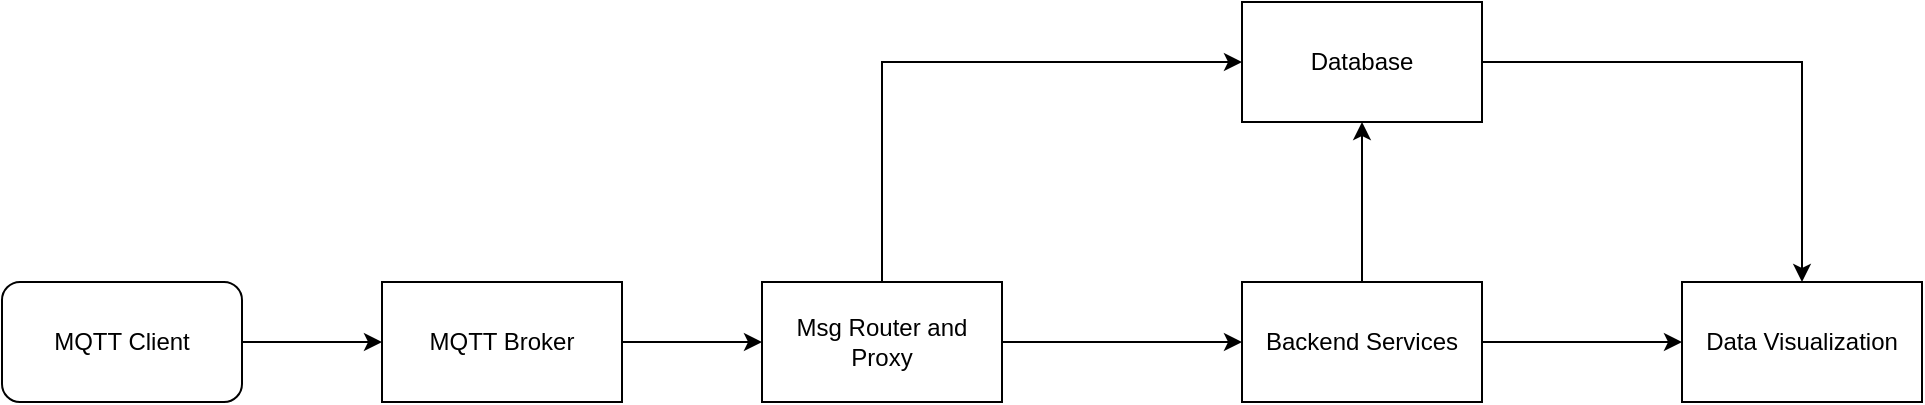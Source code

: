 <mxfile version="13.10.0" type="embed">
    <diagram id="dap2RLaYpuF_w7H5zPM0" name="第 1 页">
        <mxGraphModel dx="1679" dy="1150" grid="1" gridSize="10" guides="1" tooltips="1" connect="1" arrows="1" fold="1" page="1" pageScale="1" pageWidth="1200" pageHeight="1600" math="0" shadow="0">
            <root>
                <mxCell id="0"/>
                <mxCell id="1" parent="0"/>
                <mxCell id="p0cVRTQ8N3eLqtU5uy-o-3" style="edgeStyle=orthogonalEdgeStyle;rounded=0;orthogonalLoop=1;jettySize=auto;html=1;exitX=1;exitY=0.5;exitDx=0;exitDy=0;entryX=0;entryY=0.5;entryDx=0;entryDy=0;" parent="1" source="p0cVRTQ8N3eLqtU5uy-o-1" target="p0cVRTQ8N3eLqtU5uy-o-2" edge="1">
                    <mxGeometry relative="1" as="geometry"/>
                </mxCell>
                <mxCell id="p0cVRTQ8N3eLqtU5uy-o-1" value="MQTT Client" style="rounded=1;whiteSpace=wrap;html=1;" parent="1" vertex="1">
                    <mxGeometry x="210" y="310" width="120" height="60" as="geometry"/>
                </mxCell>
                <mxCell id="p0cVRTQ8N3eLqtU5uy-o-6" value="" style="edgeStyle=orthogonalEdgeStyle;rounded=0;orthogonalLoop=1;jettySize=auto;html=1;" parent="1" source="p0cVRTQ8N3eLqtU5uy-o-2" target="p0cVRTQ8N3eLqtU5uy-o-4" edge="1">
                    <mxGeometry relative="1" as="geometry"/>
                </mxCell>
                <mxCell id="p0cVRTQ8N3eLqtU5uy-o-2" value="MQTT Broker" style="rounded=0;whiteSpace=wrap;html=1;" parent="1" vertex="1">
                    <mxGeometry x="400" y="310" width="120" height="60" as="geometry"/>
                </mxCell>
                <mxCell id="p0cVRTQ8N3eLqtU5uy-o-10" value="" style="edgeStyle=orthogonalEdgeStyle;rounded=0;orthogonalLoop=1;jettySize=auto;html=1;exitX=0.5;exitY=0;exitDx=0;exitDy=0;entryX=0;entryY=0.5;entryDx=0;entryDy=0;" parent="1" source="p0cVRTQ8N3eLqtU5uy-o-4" target="p0cVRTQ8N3eLqtU5uy-o-8" edge="1">
                    <mxGeometry relative="1" as="geometry"/>
                </mxCell>
                <mxCell id="2" value="" style="edgeStyle=orthogonalEdgeStyle;rounded=0;orthogonalLoop=1;jettySize=auto;html=1;" edge="1" parent="1" source="p0cVRTQ8N3eLqtU5uy-o-4" target="p0cVRTQ8N3eLqtU5uy-o-5">
                    <mxGeometry relative="1" as="geometry"/>
                </mxCell>
                <mxCell id="p0cVRTQ8N3eLqtU5uy-o-4" value="Msg Router and Proxy" style="rounded=0;whiteSpace=wrap;html=1;" parent="1" vertex="1">
                    <mxGeometry x="590" y="310" width="120" height="60" as="geometry"/>
                </mxCell>
                <mxCell id="p0cVRTQ8N3eLqtU5uy-o-9" value="" style="edgeStyle=orthogonalEdgeStyle;rounded=0;orthogonalLoop=1;jettySize=auto;html=1;" parent="1" source="p0cVRTQ8N3eLqtU5uy-o-5" target="p0cVRTQ8N3eLqtU5uy-o-8" edge="1">
                    <mxGeometry relative="1" as="geometry"/>
                </mxCell>
                <mxCell id="p0cVRTQ8N3eLqtU5uy-o-12" value="" style="edgeStyle=orthogonalEdgeStyle;rounded=0;orthogonalLoop=1;jettySize=auto;html=1;" parent="1" source="p0cVRTQ8N3eLqtU5uy-o-5" target="p0cVRTQ8N3eLqtU5uy-o-11" edge="1">
                    <mxGeometry relative="1" as="geometry"/>
                </mxCell>
                <mxCell id="p0cVRTQ8N3eLqtU5uy-o-5" value="Backend Services" style="rounded=0;whiteSpace=wrap;html=1;" parent="1" vertex="1">
                    <mxGeometry x="830" y="310" width="120" height="60" as="geometry"/>
                </mxCell>
                <mxCell id="p0cVRTQ8N3eLqtU5uy-o-13" style="edgeStyle=orthogonalEdgeStyle;rounded=0;orthogonalLoop=1;jettySize=auto;html=1;exitX=1;exitY=0.5;exitDx=0;exitDy=0;" parent="1" source="p0cVRTQ8N3eLqtU5uy-o-8" target="p0cVRTQ8N3eLqtU5uy-o-11" edge="1">
                    <mxGeometry relative="1" as="geometry"/>
                </mxCell>
                <mxCell id="p0cVRTQ8N3eLqtU5uy-o-8" value="Database" style="rounded=0;whiteSpace=wrap;html=1;" parent="1" vertex="1">
                    <mxGeometry x="830" y="170" width="120" height="60" as="geometry"/>
                </mxCell>
                <mxCell id="p0cVRTQ8N3eLqtU5uy-o-11" value="Data Visualization" style="rounded=0;whiteSpace=wrap;html=1;" parent="1" vertex="1">
                    <mxGeometry x="1050" y="310" width="120" height="60" as="geometry"/>
                </mxCell>
            </root>
        </mxGraphModel>
    </diagram>
</mxfile>